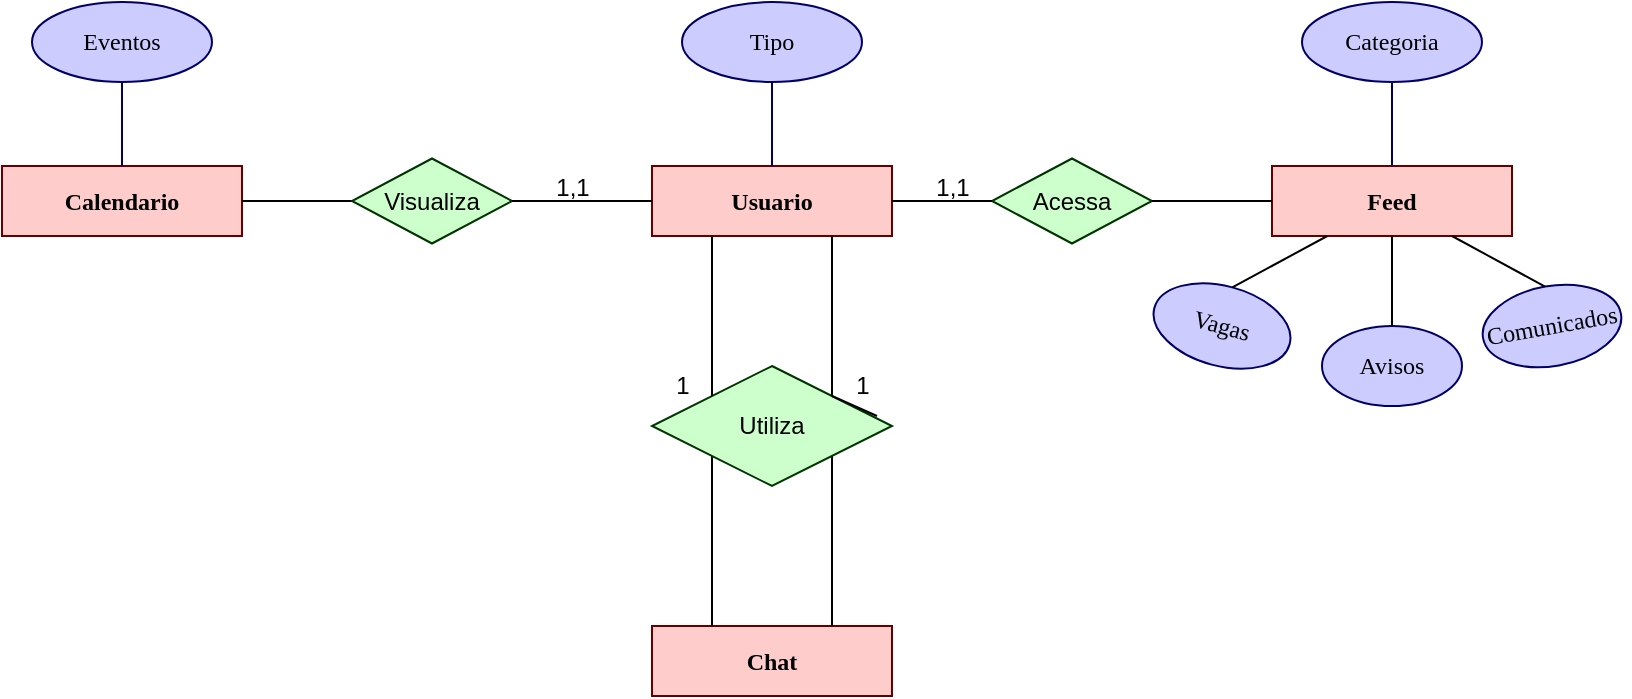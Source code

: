 <mxfile version="26.2.14">
  <diagram name="Página-1" id="XXjMigavx-W10F49XDjn">
    <mxGraphModel dx="1699" dy="473" grid="1" gridSize="10" guides="1" tooltips="1" connect="1" arrows="1" fold="1" page="1" pageScale="1" pageWidth="827" pageHeight="1169" math="0" shadow="0">
      <root>
        <mxCell id="0" />
        <mxCell id="1" parent="0" />
        <mxCell id="xmNOLHHIbgw2WWlU3eTN-6" value="Usuario" style="rounded=0;whiteSpace=wrap;html=1;fillColor=#FFCCCC;strokeColor=#660000;fontFamily=Times New Roman;fontStyle=1" parent="1" vertex="1">
          <mxGeometry x="-60" y="160" width="120" height="35" as="geometry" />
        </mxCell>
        <mxCell id="xmNOLHHIbgw2WWlU3eTN-9" value="Tipo" style="ellipse;whiteSpace=wrap;html=1;fillColor=#CCCCFF;strokeColor=#000066;fontFamily=Times New Roman;fontStyle=0" parent="1" vertex="1">
          <mxGeometry x="-45" y="78" width="90" height="40" as="geometry" />
        </mxCell>
        <mxCell id="xmNOLHHIbgw2WWlU3eTN-14" value="" style="endArrow=none;html=1;rounded=0;exitX=0.5;exitY=0;exitDx=0;exitDy=0;entryX=0.5;entryY=1;entryDx=0;entryDy=0;fillColor=#CCCCFF;strokeColor=#000066;fontFamily=Times New Roman;fontStyle=0" parent="1" source="xmNOLHHIbgw2WWlU3eTN-6" target="xmNOLHHIbgw2WWlU3eTN-9" edge="1">
          <mxGeometry width="50" height="50" relative="1" as="geometry">
            <mxPoint x="250" y="150" as="sourcePoint" />
            <mxPoint x="300" y="100" as="targetPoint" />
          </mxGeometry>
        </mxCell>
        <mxCell id="xmNOLHHIbgw2WWlU3eTN-39" value="&lt;font style=&quot;vertical-align: inherit;&quot;&gt;&lt;font style=&quot;vertical-align: inherit;&quot;&gt;Feed&lt;/font&gt;&lt;/font&gt;" style="rounded=0;whiteSpace=wrap;html=1;fillColor=#FFCCCC;strokeColor=#660000;fontFamily=Times New Roman;fontStyle=1" parent="1" vertex="1">
          <mxGeometry x="250" y="160" width="120" height="35" as="geometry" />
        </mxCell>
        <mxCell id="xmNOLHHIbgw2WWlU3eTN-41" value="Categoria" style="ellipse;whiteSpace=wrap;html=1;fillColor=#CCCCFF;strokeColor=#000066;fontFamily=Times New Roman;fontStyle=0" parent="1" vertex="1">
          <mxGeometry x="265" y="78" width="90" height="40" as="geometry" />
        </mxCell>
        <mxCell id="xmNOLHHIbgw2WWlU3eTN-45" value="" style="endArrow=none;html=1;rounded=0;entryX=0.5;entryY=1;entryDx=0;entryDy=0;exitX=0.5;exitY=0;exitDx=0;exitDy=0;fillColor=#CCCCFF;strokeColor=#000066;fontFamily=Times New Roman;fontStyle=0" parent="1" source="xmNOLHHIbgw2WWlU3eTN-39" target="xmNOLHHIbgw2WWlU3eTN-41" edge="1">
          <mxGeometry width="50" height="50" relative="1" as="geometry">
            <mxPoint x="25" y="340" as="sourcePoint" />
            <mxPoint x="130" y="250" as="targetPoint" />
          </mxGeometry>
        </mxCell>
        <mxCell id="n9gVkUT_TrZV7uCSKe-V-20" value="Calendario" style="rounded=0;whiteSpace=wrap;html=1;fillColor=#FFCCCC;strokeColor=#660000;fontFamily=Times New Roman;fontStyle=1" parent="1" vertex="1">
          <mxGeometry x="-385" y="160" width="120" height="35" as="geometry" />
        </mxCell>
        <mxCell id="n9gVkUT_TrZV7uCSKe-V-22" value="Eventos" style="ellipse;whiteSpace=wrap;html=1;fillColor=#CCCCFF;strokeColor=#000066;fontFamily=Times New Roman;fontStyle=0" parent="1" vertex="1">
          <mxGeometry x="-370" y="78" width="90" height="40" as="geometry" />
        </mxCell>
        <mxCell id="n9gVkUT_TrZV7uCSKe-V-23" value="" style="endArrow=none;html=1;rounded=0;entryX=0.5;entryY=1;entryDx=0;entryDy=0;exitX=0.5;exitY=0;exitDx=0;exitDy=0;fillColor=#CCCCFF;strokeColor=#000066;fontFamily=Times New Roman;fontStyle=0" parent="1" source="n9gVkUT_TrZV7uCSKe-V-20" target="n9gVkUT_TrZV7uCSKe-V-22" edge="1">
          <mxGeometry width="50" height="50" relative="1" as="geometry">
            <mxPoint x="584.41" y="160" as="sourcePoint" />
            <mxPoint x="584.41" y="118" as="targetPoint" />
          </mxGeometry>
        </mxCell>
        <mxCell id="n9gVkUT_TrZV7uCSKe-V-25" value="Acessa" style="rhombus;whiteSpace=wrap;html=1;fillColor=#CCFFCC;strokeColor=#003300;" parent="1" vertex="1">
          <mxGeometry x="110" y="156.25" width="80" height="42.5" as="geometry" />
        </mxCell>
        <mxCell id="n9gVkUT_TrZV7uCSKe-V-31" value="Chat" style="rounded=0;whiteSpace=wrap;html=1;fillColor=#FFCCCC;strokeColor=#660000;fontFamily=Times New Roman;fontStyle=1" parent="1" vertex="1">
          <mxGeometry x="-60" y="390" width="120" height="35" as="geometry" />
        </mxCell>
        <mxCell id="n9gVkUT_TrZV7uCSKe-V-34" value="" style="endArrow=none;html=1;rounded=0;exitX=0.25;exitY=0;exitDx=0;exitDy=0;entryX=0;entryY=1;entryDx=0;entryDy=0;" parent="1" source="n9gVkUT_TrZV7uCSKe-V-31" target="n9gVkUT_TrZV7uCSKe-V-36" edge="1">
          <mxGeometry width="50" height="50" relative="1" as="geometry">
            <mxPoint x="320" y="340" as="sourcePoint" />
            <mxPoint x="-30" y="320" as="targetPoint" />
          </mxGeometry>
        </mxCell>
        <mxCell id="n9gVkUT_TrZV7uCSKe-V-35" value="" style="endArrow=none;html=1;rounded=0;exitX=0.75;exitY=0;exitDx=0;exitDy=0;entryX=1;entryY=1;entryDx=0;entryDy=0;" parent="1" source="n9gVkUT_TrZV7uCSKe-V-31" target="n9gVkUT_TrZV7uCSKe-V-36" edge="1">
          <mxGeometry width="50" height="50" relative="1" as="geometry">
            <mxPoint x="30" y="310" as="sourcePoint" />
            <mxPoint x="30" y="320" as="targetPoint" />
          </mxGeometry>
        </mxCell>
        <mxCell id="n9gVkUT_TrZV7uCSKe-V-36" value="Utiliza" style="rhombus;whiteSpace=wrap;html=1;fillColor=#CCFFCC;strokeColor=#003300;" parent="1" vertex="1">
          <mxGeometry x="-60" y="260" width="120" height="60" as="geometry" />
        </mxCell>
        <mxCell id="n9gVkUT_TrZV7uCSKe-V-37" value="" style="endArrow=none;html=1;rounded=0;exitX=1;exitY=0;exitDx=0;exitDy=0;entryX=0.75;entryY=1;entryDx=0;entryDy=0;" parent="1" source="n9gVkUT_TrZV7uCSKe-V-36" target="xmNOLHHIbgw2WWlU3eTN-6" edge="1">
          <mxGeometry width="50" height="50" relative="1" as="geometry">
            <mxPoint x="320" y="340" as="sourcePoint" />
            <mxPoint x="370" y="290" as="targetPoint" />
          </mxGeometry>
        </mxCell>
        <mxCell id="n9gVkUT_TrZV7uCSKe-V-38" value="" style="endArrow=none;html=1;rounded=0;exitX=0;exitY=0;exitDx=0;exitDy=0;entryX=0.25;entryY=1;entryDx=0;entryDy=0;" parent="1" source="n9gVkUT_TrZV7uCSKe-V-36" target="xmNOLHHIbgw2WWlU3eTN-6" edge="1">
          <mxGeometry width="50" height="50" relative="1" as="geometry">
            <mxPoint x="320" y="340" as="sourcePoint" />
            <mxPoint x="370" y="290" as="targetPoint" />
          </mxGeometry>
        </mxCell>
        <mxCell id="n9gVkUT_TrZV7uCSKe-V-39" value="" style="endArrow=none;html=1;rounded=0;exitX=1;exitY=0.5;exitDx=0;exitDy=0;" parent="1" source="xmNOLHHIbgw2WWlU3eTN-6" target="n9gVkUT_TrZV7uCSKe-V-25" edge="1">
          <mxGeometry width="50" height="50" relative="1" as="geometry">
            <mxPoint x="320" y="340" as="sourcePoint" />
            <mxPoint x="370" y="290" as="targetPoint" />
          </mxGeometry>
        </mxCell>
        <mxCell id="n9gVkUT_TrZV7uCSKe-V-40" value="" style="endArrow=none;html=1;rounded=0;exitX=1;exitY=0.5;exitDx=0;exitDy=0;" parent="1" source="n9gVkUT_TrZV7uCSKe-V-25" target="xmNOLHHIbgw2WWlU3eTN-39" edge="1">
          <mxGeometry width="50" height="50" relative="1" as="geometry">
            <mxPoint x="320" y="340" as="sourcePoint" />
            <mxPoint x="370" y="290" as="targetPoint" />
          </mxGeometry>
        </mxCell>
        <mxCell id="n9gVkUT_TrZV7uCSKe-V-43" value="Vagas" style="ellipse;whiteSpace=wrap;html=1;fillColor=#CCCCFF;strokeColor=#000066;fontFamily=Times New Roman;fontStyle=0;rotation=15;" parent="1" vertex="1">
          <mxGeometry x="190" y="220" width="70" height="40" as="geometry" />
        </mxCell>
        <mxCell id="n9gVkUT_TrZV7uCSKe-V-45" value="Avisos" style="ellipse;whiteSpace=wrap;html=1;fillColor=#CCCCFF;strokeColor=#000066;fontFamily=Times New Roman;fontStyle=0" parent="1" vertex="1">
          <mxGeometry x="275" y="240" width="70" height="40" as="geometry" />
        </mxCell>
        <mxCell id="n9gVkUT_TrZV7uCSKe-V-46" value="Comunicados" style="ellipse;whiteSpace=wrap;html=1;fillColor=#CCCCFF;strokeColor=#000066;fontFamily=Times New Roman;fontStyle=0;rotation=-10;" parent="1" vertex="1">
          <mxGeometry x="355" y="220" width="70" height="40" as="geometry" />
        </mxCell>
        <mxCell id="n9gVkUT_TrZV7uCSKe-V-47" value="" style="endArrow=none;html=1;rounded=0;exitX=0.5;exitY=0;exitDx=0;exitDy=0;" parent="1" source="n9gVkUT_TrZV7uCSKe-V-43" target="xmNOLHHIbgw2WWlU3eTN-39" edge="1">
          <mxGeometry width="50" height="50" relative="1" as="geometry">
            <mxPoint x="320" y="340" as="sourcePoint" />
            <mxPoint x="370" y="290" as="targetPoint" />
          </mxGeometry>
        </mxCell>
        <mxCell id="n9gVkUT_TrZV7uCSKe-V-48" value="" style="endArrow=none;html=1;rounded=0;exitX=0.5;exitY=0;exitDx=0;exitDy=0;" parent="1" source="n9gVkUT_TrZV7uCSKe-V-45" target="xmNOLHHIbgw2WWlU3eTN-39" edge="1">
          <mxGeometry width="50" height="50" relative="1" as="geometry">
            <mxPoint x="320" y="340" as="sourcePoint" />
            <mxPoint x="370" y="290" as="targetPoint" />
          </mxGeometry>
        </mxCell>
        <mxCell id="n9gVkUT_TrZV7uCSKe-V-49" value="" style="endArrow=none;html=1;rounded=0;exitX=0.5;exitY=0;exitDx=0;exitDy=0;entryX=0.75;entryY=1;entryDx=0;entryDy=0;" parent="1" source="n9gVkUT_TrZV7uCSKe-V-46" target="xmNOLHHIbgw2WWlU3eTN-39" edge="1">
          <mxGeometry width="50" height="50" relative="1" as="geometry">
            <mxPoint x="320" y="340" as="sourcePoint" />
            <mxPoint x="370" y="290" as="targetPoint" />
          </mxGeometry>
        </mxCell>
        <mxCell id="n9gVkUT_TrZV7uCSKe-V-50" value="" style="endArrow=none;html=1;rounded=0;exitX=1;exitY=0.5;exitDx=0;exitDy=0;" parent="1" source="n9gVkUT_TrZV7uCSKe-V-51" edge="1">
          <mxGeometry width="50" height="50" relative="1" as="geometry">
            <mxPoint x="140" y="340" as="sourcePoint" />
            <mxPoint x="-150" y="181" as="targetPoint" />
          </mxGeometry>
        </mxCell>
        <mxCell id="n9gVkUT_TrZV7uCSKe-V-52" value="" style="endArrow=none;html=1;rounded=0;exitX=1;exitY=0.5;exitDx=0;exitDy=0;" parent="1" source="n9gVkUT_TrZV7uCSKe-V-20" target="n9gVkUT_TrZV7uCSKe-V-51" edge="1">
          <mxGeometry width="50" height="50" relative="1" as="geometry">
            <mxPoint x="-265" y="178" as="sourcePoint" />
            <mxPoint x="-150" y="181" as="targetPoint" />
          </mxGeometry>
        </mxCell>
        <mxCell id="n9gVkUT_TrZV7uCSKe-V-51" value="Visualiza" style="rhombus;whiteSpace=wrap;html=1;fillColor=#CCFFCC;strokeColor=#003300;" parent="1" vertex="1">
          <mxGeometry x="-210" y="156.25" width="80" height="42.5" as="geometry" />
        </mxCell>
        <mxCell id="n9gVkUT_TrZV7uCSKe-V-53" value="" style="endArrow=none;html=1;rounded=0;exitX=1;exitY=0.5;exitDx=0;exitDy=0;entryX=0;entryY=0.5;entryDx=0;entryDy=0;" parent="1" source="n9gVkUT_TrZV7uCSKe-V-51" target="xmNOLHHIbgw2WWlU3eTN-6" edge="1">
          <mxGeometry width="50" height="50" relative="1" as="geometry">
            <mxPoint x="-10" y="340" as="sourcePoint" />
            <mxPoint x="40" y="290" as="targetPoint" />
          </mxGeometry>
        </mxCell>
        <mxCell id="n9gVkUT_TrZV7uCSKe-V-55" value="1" style="text;html=1;align=center;verticalAlign=middle;resizable=0;points=[];autosize=1;strokeColor=none;fillColor=none;" parent="1" vertex="1">
          <mxGeometry x="-60" y="255" width="30" height="30" as="geometry" />
        </mxCell>
        <mxCell id="n9gVkUT_TrZV7uCSKe-V-59" value="" style="endArrow=none;html=1;rounded=0;exitX=1;exitY=0;exitDx=0;exitDy=0;entryX=0.75;entryY=1;entryDx=0;entryDy=0;" parent="1" source="n9gVkUT_TrZV7uCSKe-V-36" target="n9gVkUT_TrZV7uCSKe-V-54" edge="1">
          <mxGeometry width="50" height="50" relative="1" as="geometry">
            <mxPoint x="30" y="275" as="sourcePoint" />
            <mxPoint x="30" y="195" as="targetPoint" />
          </mxGeometry>
        </mxCell>
        <mxCell id="n9gVkUT_TrZV7uCSKe-V-54" value="1" style="text;html=1;align=center;verticalAlign=middle;resizable=0;points=[];autosize=1;strokeColor=none;fillColor=none;" parent="1" vertex="1">
          <mxGeometry x="30" y="255" width="30" height="30" as="geometry" />
        </mxCell>
        <mxCell id="n9gVkUT_TrZV7uCSKe-V-60" value="1,1" style="text;html=1;align=center;verticalAlign=middle;resizable=0;points=[];autosize=1;strokeColor=none;fillColor=none;" parent="1" vertex="1">
          <mxGeometry x="-120" y="156.25" width="40" height="30" as="geometry" />
        </mxCell>
        <mxCell id="n9gVkUT_TrZV7uCSKe-V-61" value="1,1" style="text;html=1;align=center;verticalAlign=middle;resizable=0;points=[];autosize=1;strokeColor=none;fillColor=none;" parent="1" vertex="1">
          <mxGeometry x="70" y="156.25" width="40" height="30" as="geometry" />
        </mxCell>
      </root>
    </mxGraphModel>
  </diagram>
</mxfile>
